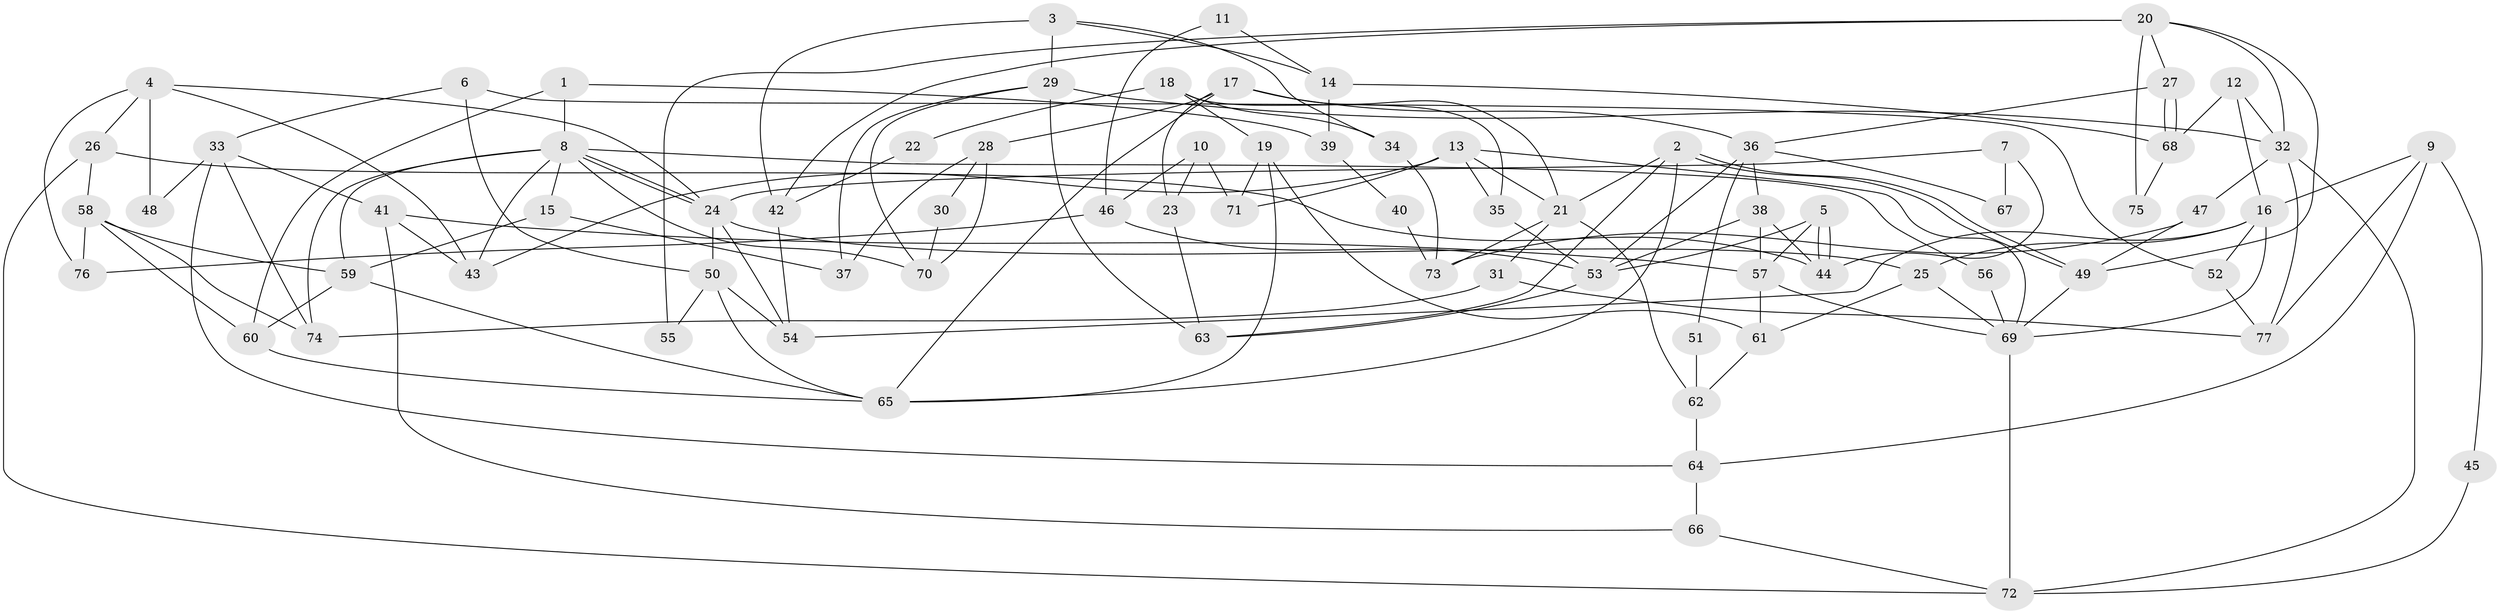 // coarse degree distribution, {4: 0.14893617021276595, 9: 0.0425531914893617, 7: 0.1276595744680851, 6: 0.19148936170212766, 3: 0.23404255319148937, 2: 0.10638297872340426, 5: 0.06382978723404255, 8: 0.06382978723404255, 10: 0.02127659574468085}
// Generated by graph-tools (version 1.1) at 2025/41/03/06/25 10:41:56]
// undirected, 77 vertices, 154 edges
graph export_dot {
graph [start="1"]
  node [color=gray90,style=filled];
  1;
  2;
  3;
  4;
  5;
  6;
  7;
  8;
  9;
  10;
  11;
  12;
  13;
  14;
  15;
  16;
  17;
  18;
  19;
  20;
  21;
  22;
  23;
  24;
  25;
  26;
  27;
  28;
  29;
  30;
  31;
  32;
  33;
  34;
  35;
  36;
  37;
  38;
  39;
  40;
  41;
  42;
  43;
  44;
  45;
  46;
  47;
  48;
  49;
  50;
  51;
  52;
  53;
  54;
  55;
  56;
  57;
  58;
  59;
  60;
  61;
  62;
  63;
  64;
  65;
  66;
  67;
  68;
  69;
  70;
  71;
  72;
  73;
  74;
  75;
  76;
  77;
  1 -- 8;
  1 -- 60;
  1 -- 39;
  2 -- 49;
  2 -- 49;
  2 -- 65;
  2 -- 21;
  2 -- 63;
  3 -- 34;
  3 -- 29;
  3 -- 14;
  3 -- 42;
  4 -- 26;
  4 -- 24;
  4 -- 43;
  4 -- 48;
  4 -- 76;
  5 -- 44;
  5 -- 44;
  5 -- 53;
  5 -- 57;
  6 -- 33;
  6 -- 52;
  6 -- 50;
  7 -- 44;
  7 -- 24;
  7 -- 67;
  8 -- 24;
  8 -- 24;
  8 -- 70;
  8 -- 15;
  8 -- 43;
  8 -- 56;
  8 -- 59;
  8 -- 74;
  9 -- 16;
  9 -- 64;
  9 -- 45;
  9 -- 77;
  10 -- 23;
  10 -- 71;
  10 -- 46;
  11 -- 46;
  11 -- 14;
  12 -- 16;
  12 -- 32;
  12 -- 68;
  13 -- 21;
  13 -- 43;
  13 -- 35;
  13 -- 69;
  13 -- 71;
  14 -- 68;
  14 -- 39;
  15 -- 59;
  15 -- 37;
  16 -- 54;
  16 -- 69;
  16 -- 25;
  16 -- 52;
  17 -- 21;
  17 -- 36;
  17 -- 23;
  17 -- 28;
  17 -- 65;
  18 -- 35;
  18 -- 19;
  18 -- 22;
  18 -- 34;
  19 -- 65;
  19 -- 61;
  19 -- 71;
  20 -- 49;
  20 -- 27;
  20 -- 32;
  20 -- 42;
  20 -- 55;
  20 -- 75;
  21 -- 31;
  21 -- 62;
  21 -- 73;
  22 -- 42;
  23 -- 63;
  24 -- 54;
  24 -- 25;
  24 -- 50;
  25 -- 61;
  25 -- 69;
  26 -- 58;
  26 -- 72;
  26 -- 44;
  27 -- 68;
  27 -- 68;
  27 -- 36;
  28 -- 37;
  28 -- 30;
  28 -- 70;
  29 -- 32;
  29 -- 63;
  29 -- 37;
  29 -- 70;
  30 -- 70;
  31 -- 74;
  31 -- 77;
  32 -- 72;
  32 -- 47;
  32 -- 77;
  33 -- 41;
  33 -- 74;
  33 -- 48;
  33 -- 64;
  34 -- 73;
  35 -- 53;
  36 -- 38;
  36 -- 53;
  36 -- 51;
  36 -- 67;
  38 -- 57;
  38 -- 44;
  38 -- 53;
  39 -- 40;
  40 -- 73;
  41 -- 43;
  41 -- 57;
  41 -- 66;
  42 -- 54;
  45 -- 72;
  46 -- 76;
  46 -- 53;
  47 -- 49;
  47 -- 73;
  49 -- 69;
  50 -- 54;
  50 -- 55;
  50 -- 65;
  51 -- 62;
  52 -- 77;
  53 -- 63;
  56 -- 69;
  57 -- 69;
  57 -- 61;
  58 -- 59;
  58 -- 60;
  58 -- 74;
  58 -- 76;
  59 -- 65;
  59 -- 60;
  60 -- 65;
  61 -- 62;
  62 -- 64;
  64 -- 66;
  66 -- 72;
  68 -- 75;
  69 -- 72;
}
